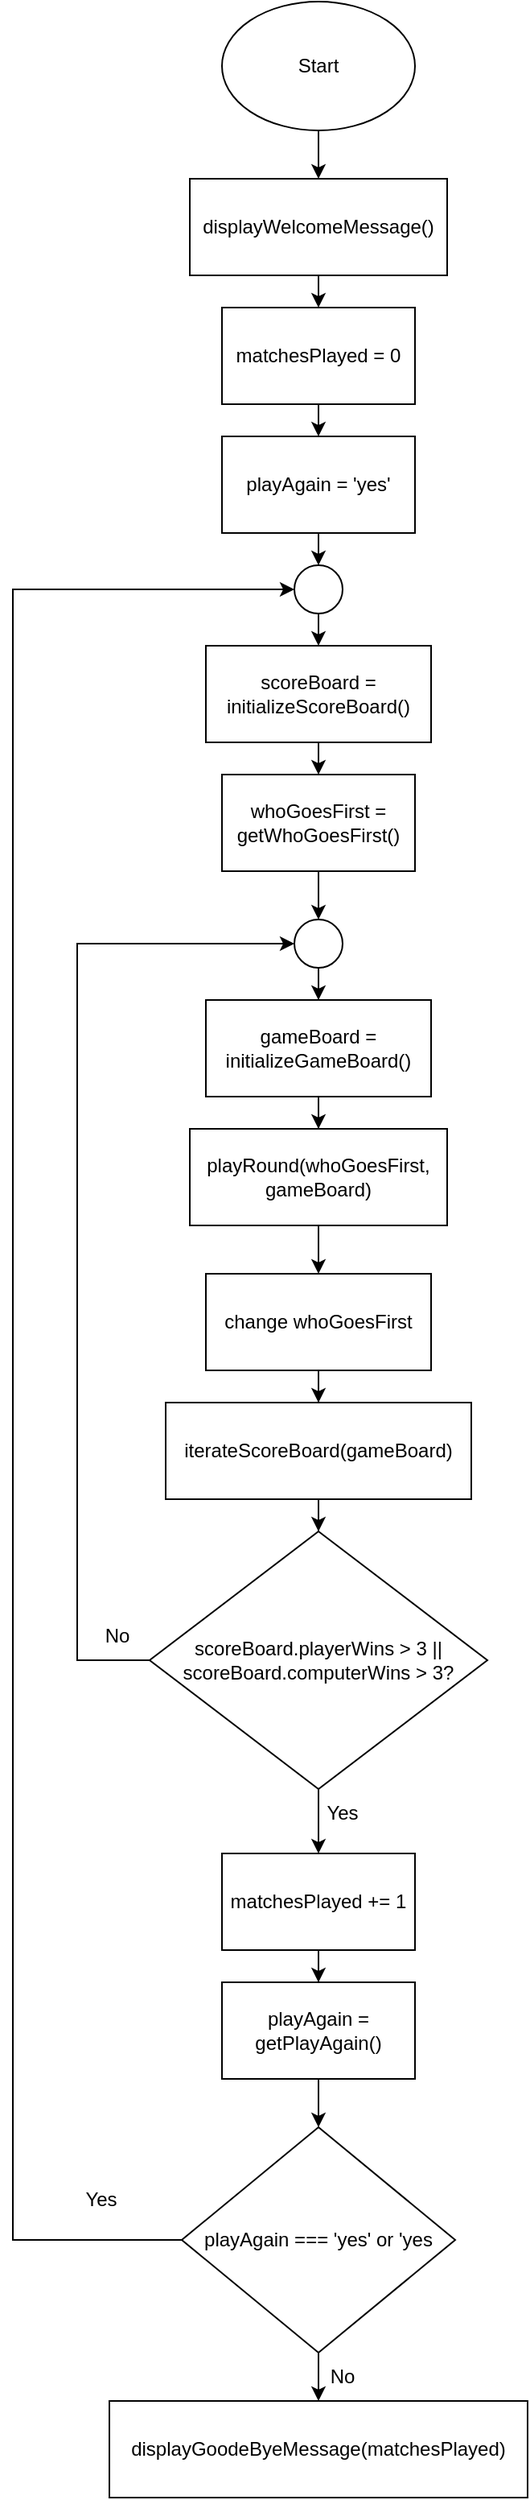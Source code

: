 <mxfile version="15.9.1" type="device" pages="2"><diagram id="AfFxS8SBJxkFZeiaxCxL" name="main"><mxGraphModel dx="728" dy="794" grid="1" gridSize="10" guides="1" tooltips="1" connect="1" arrows="1" fold="1" page="1" pageScale="1" pageWidth="850" pageHeight="1100" background="none" math="0" shadow="0"><root><mxCell id="0"/><mxCell id="1" parent="0"/><mxCell id="q_WsabcC3r94W8XM4lwk-4" style="edgeStyle=orthogonalEdgeStyle;rounded=0;orthogonalLoop=1;jettySize=auto;html=1;exitX=0.5;exitY=1;exitDx=0;exitDy=0;entryX=0.5;entryY=0;entryDx=0;entryDy=0;" edge="1" parent="1" source="q_WsabcC3r94W8XM4lwk-1" target="q_WsabcC3r94W8XM4lwk-2"><mxGeometry relative="1" as="geometry"/></mxCell><mxCell id="q_WsabcC3r94W8XM4lwk-1" value="Start" style="ellipse;whiteSpace=wrap;html=1;" vertex="1" parent="1"><mxGeometry x="160" y="30" width="120" height="80" as="geometry"/></mxCell><mxCell id="q_WsabcC3r94W8XM4lwk-6" style="edgeStyle=orthogonalEdgeStyle;rounded=0;orthogonalLoop=1;jettySize=auto;html=1;exitX=0.5;exitY=1;exitDx=0;exitDy=0;entryX=0.5;entryY=0;entryDx=0;entryDy=0;" edge="1" parent="1" source="q_WsabcC3r94W8XM4lwk-2" target="q_WsabcC3r94W8XM4lwk-5"><mxGeometry relative="1" as="geometry"/></mxCell><mxCell id="q_WsabcC3r94W8XM4lwk-2" value="displayWelcomeMessage()" style="rounded=0;whiteSpace=wrap;html=1;" vertex="1" parent="1"><mxGeometry x="140" y="140" width="160" height="60" as="geometry"/></mxCell><mxCell id="q_WsabcC3r94W8XM4lwk-8" style="edgeStyle=orthogonalEdgeStyle;rounded=0;orthogonalLoop=1;jettySize=auto;html=1;exitX=0.5;exitY=1;exitDx=0;exitDy=0;entryX=0.5;entryY=0;entryDx=0;entryDy=0;" edge="1" parent="1" source="q_WsabcC3r94W8XM4lwk-5" target="q_WsabcC3r94W8XM4lwk-7"><mxGeometry relative="1" as="geometry"/></mxCell><mxCell id="q_WsabcC3r94W8XM4lwk-5" value="matchesPlayed = 0" style="rounded=0;whiteSpace=wrap;html=1;" vertex="1" parent="1"><mxGeometry x="160" y="220" width="120" height="60" as="geometry"/></mxCell><mxCell id="q_WsabcC3r94W8XM4lwk-13" style="edgeStyle=orthogonalEdgeStyle;rounded=0;orthogonalLoop=1;jettySize=auto;html=1;exitX=0.5;exitY=1;exitDx=0;exitDy=0;entryX=0.5;entryY=0;entryDx=0;entryDy=0;" edge="1" parent="1" source="q_WsabcC3r94W8XM4lwk-7" target="q_WsabcC3r94W8XM4lwk-9"><mxGeometry relative="1" as="geometry"/></mxCell><mxCell id="q_WsabcC3r94W8XM4lwk-17" style="edgeStyle=orthogonalEdgeStyle;rounded=0;orthogonalLoop=1;jettySize=auto;html=1;exitX=0.75;exitY=0;exitDx=0;exitDy=0;" edge="1" parent="1" source="q_WsabcC3r94W8XM4lwk-7"><mxGeometry relative="1" as="geometry"><mxPoint x="250" y="300" as="targetPoint"/></mxGeometry></mxCell><mxCell id="q_WsabcC3r94W8XM4lwk-7" value="playAgain = 'yes'" style="rounded=0;whiteSpace=wrap;html=1;" vertex="1" parent="1"><mxGeometry x="160" y="300" width="120" height="60" as="geometry"/></mxCell><mxCell id="q_WsabcC3r94W8XM4lwk-14" style="edgeStyle=orthogonalEdgeStyle;rounded=0;orthogonalLoop=1;jettySize=auto;html=1;exitX=0.5;exitY=1;exitDx=0;exitDy=0;entryX=0.5;entryY=0;entryDx=0;entryDy=0;" edge="1" parent="1" source="q_WsabcC3r94W8XM4lwk-9" target="q_WsabcC3r94W8XM4lwk-12"><mxGeometry relative="1" as="geometry"/></mxCell><mxCell id="q_WsabcC3r94W8XM4lwk-9" value="" style="ellipse;whiteSpace=wrap;html=1;aspect=fixed;" vertex="1" parent="1"><mxGeometry x="205" y="380" width="30" height="30" as="geometry"/></mxCell><mxCell id="q_WsabcC3r94W8XM4lwk-16" style="edgeStyle=orthogonalEdgeStyle;rounded=0;orthogonalLoop=1;jettySize=auto;html=1;exitX=0.5;exitY=1;exitDx=0;exitDy=0;entryX=0.5;entryY=0;entryDx=0;entryDy=0;" edge="1" parent="1" source="q_WsabcC3r94W8XM4lwk-12" target="q_WsabcC3r94W8XM4lwk-15"><mxGeometry relative="1" as="geometry"/></mxCell><mxCell id="q_WsabcC3r94W8XM4lwk-12" value="&lt;span&gt;scoreBoard = initializeScoreBoard()&lt;/span&gt;" style="rounded=0;whiteSpace=wrap;html=1;" vertex="1" parent="1"><mxGeometry x="150" y="430" width="140" height="60" as="geometry"/></mxCell><mxCell id="q_WsabcC3r94W8XM4lwk-20" value="" style="edgeStyle=orthogonalEdgeStyle;rounded=0;orthogonalLoop=1;jettySize=auto;html=1;" edge="1" parent="1" source="q_WsabcC3r94W8XM4lwk-15" target="q_WsabcC3r94W8XM4lwk-19"><mxGeometry relative="1" as="geometry"/></mxCell><mxCell id="q_WsabcC3r94W8XM4lwk-15" value="whoGoesFirst = getWhoGoesFirst()" style="rounded=0;whiteSpace=wrap;html=1;" vertex="1" parent="1"><mxGeometry x="160" y="510" width="120" height="60" as="geometry"/></mxCell><mxCell id="q_WsabcC3r94W8XM4lwk-26" value="" style="edgeStyle=orthogonalEdgeStyle;rounded=0;orthogonalLoop=1;jettySize=auto;html=1;" edge="1" parent="1" source="q_WsabcC3r94W8XM4lwk-19" target="q_WsabcC3r94W8XM4lwk-21"><mxGeometry relative="1" as="geometry"/></mxCell><mxCell id="q_WsabcC3r94W8XM4lwk-19" value="" style="ellipse;whiteSpace=wrap;html=1;aspect=fixed;" vertex="1" parent="1"><mxGeometry x="205" y="600" width="30" height="30" as="geometry"/></mxCell><mxCell id="q_WsabcC3r94W8XM4lwk-28" value="" style="edgeStyle=orthogonalEdgeStyle;rounded=0;orthogonalLoop=1;jettySize=auto;html=1;" edge="1" parent="1" source="q_WsabcC3r94W8XM4lwk-21" target="q_WsabcC3r94W8XM4lwk-27"><mxGeometry relative="1" as="geometry"/></mxCell><mxCell id="q_WsabcC3r94W8XM4lwk-21" value="gameBoard = initializeGameBoard()" style="rounded=0;whiteSpace=wrap;html=1;" vertex="1" parent="1"><mxGeometry x="150" y="650" width="140" height="60" as="geometry"/></mxCell><mxCell id="q_WsabcC3r94W8XM4lwk-30" value="" style="edgeStyle=orthogonalEdgeStyle;rounded=0;orthogonalLoop=1;jettySize=auto;html=1;" edge="1" parent="1" source="q_WsabcC3r94W8XM4lwk-27" target="q_WsabcC3r94W8XM4lwk-29"><mxGeometry relative="1" as="geometry"/></mxCell><mxCell id="q_WsabcC3r94W8XM4lwk-27" value="playRound(whoGoesFirst, gameBoard)" style="rounded=0;whiteSpace=wrap;html=1;" vertex="1" parent="1"><mxGeometry x="140" y="730" width="160" height="60" as="geometry"/></mxCell><mxCell id="q_WsabcC3r94W8XM4lwk-32" value="" style="edgeStyle=orthogonalEdgeStyle;rounded=0;orthogonalLoop=1;jettySize=auto;html=1;" edge="1" parent="1" source="q_WsabcC3r94W8XM4lwk-29" target="q_WsabcC3r94W8XM4lwk-31"><mxGeometry relative="1" as="geometry"/></mxCell><mxCell id="q_WsabcC3r94W8XM4lwk-29" value="change whoGoesFirst" style="rounded=0;whiteSpace=wrap;html=1;" vertex="1" parent="1"><mxGeometry x="150" y="820" width="140" height="60" as="geometry"/></mxCell><mxCell id="q_WsabcC3r94W8XM4lwk-36" value="" style="edgeStyle=orthogonalEdgeStyle;rounded=0;orthogonalLoop=1;jettySize=auto;html=1;" edge="1" parent="1" source="q_WsabcC3r94W8XM4lwk-31" target="q_WsabcC3r94W8XM4lwk-33"><mxGeometry relative="1" as="geometry"/></mxCell><mxCell id="q_WsabcC3r94W8XM4lwk-31" value="iterateScoreBoard(gameBoard)" style="rounded=0;whiteSpace=wrap;html=1;" vertex="1" parent="1"><mxGeometry x="125" y="900" width="190" height="60" as="geometry"/></mxCell><mxCell id="q_WsabcC3r94W8XM4lwk-34" style="edgeStyle=orthogonalEdgeStyle;rounded=0;orthogonalLoop=1;jettySize=auto;html=1;entryX=0;entryY=0.5;entryDx=0;entryDy=0;" edge="1" parent="1" source="q_WsabcC3r94W8XM4lwk-33" target="q_WsabcC3r94W8XM4lwk-19"><mxGeometry relative="1" as="geometry"><Array as="points"><mxPoint x="70" y="1060"/><mxPoint x="70" y="615"/></Array></mxGeometry></mxCell><mxCell id="q_WsabcC3r94W8XM4lwk-39" value="" style="edgeStyle=orthogonalEdgeStyle;rounded=0;orthogonalLoop=1;jettySize=auto;html=1;" edge="1" parent="1" source="q_WsabcC3r94W8XM4lwk-33" target="q_WsabcC3r94W8XM4lwk-38"><mxGeometry relative="1" as="geometry"/></mxCell><mxCell id="q_WsabcC3r94W8XM4lwk-33" value="scoreBoard.playerWins &amp;gt; 3 || scoreBoard.computerWins &amp;gt; 3?" style="rhombus;whiteSpace=wrap;html=1;" vertex="1" parent="1"><mxGeometry x="115" y="980" width="210" height="160" as="geometry"/></mxCell><mxCell id="q_WsabcC3r94W8XM4lwk-35" value="No" style="text;html=1;strokeColor=none;fillColor=none;align=center;verticalAlign=middle;whiteSpace=wrap;rounded=0;" vertex="1" parent="1"><mxGeometry x="65" y="1030" width="60" height="30" as="geometry"/></mxCell><mxCell id="q_WsabcC3r94W8XM4lwk-37" value="Yes" style="text;html=1;strokeColor=none;fillColor=none;align=center;verticalAlign=middle;whiteSpace=wrap;rounded=0;" vertex="1" parent="1"><mxGeometry x="205" y="1140" width="60" height="30" as="geometry"/></mxCell><mxCell id="q_WsabcC3r94W8XM4lwk-42" value="" style="edgeStyle=orthogonalEdgeStyle;rounded=0;orthogonalLoop=1;jettySize=auto;html=1;" edge="1" parent="1" source="q_WsabcC3r94W8XM4lwk-38" target="q_WsabcC3r94W8XM4lwk-41"><mxGeometry relative="1" as="geometry"/></mxCell><mxCell id="q_WsabcC3r94W8XM4lwk-38" value="matchesPlayed += 1" style="rounded=0;whiteSpace=wrap;html=1;" vertex="1" parent="1"><mxGeometry x="160" y="1180" width="120" height="60" as="geometry"/></mxCell><mxCell id="q_WsabcC3r94W8XM4lwk-44" value="" style="edgeStyle=orthogonalEdgeStyle;rounded=0;orthogonalLoop=1;jettySize=auto;html=1;" edge="1" parent="1" source="q_WsabcC3r94W8XM4lwk-41" target="q_WsabcC3r94W8XM4lwk-43"><mxGeometry relative="1" as="geometry"/></mxCell><mxCell id="q_WsabcC3r94W8XM4lwk-41" value="playAgain = getPlayAgain()" style="rounded=0;whiteSpace=wrap;html=1;" vertex="1" parent="1"><mxGeometry x="160" y="1260" width="120" height="60" as="geometry"/></mxCell><mxCell id="q_WsabcC3r94W8XM4lwk-45" style="edgeStyle=orthogonalEdgeStyle;rounded=0;orthogonalLoop=1;jettySize=auto;html=1;entryX=0;entryY=0.5;entryDx=0;entryDy=0;" edge="1" parent="1" source="q_WsabcC3r94W8XM4lwk-43" target="q_WsabcC3r94W8XM4lwk-9"><mxGeometry relative="1" as="geometry"><mxPoint x="40" y="390" as="targetPoint"/><Array as="points"><mxPoint x="30" y="1420"/><mxPoint x="30" y="395"/></Array></mxGeometry></mxCell><mxCell id="q_WsabcC3r94W8XM4lwk-49" value="" style="edgeStyle=orthogonalEdgeStyle;rounded=0;orthogonalLoop=1;jettySize=auto;html=1;" edge="1" parent="1" source="q_WsabcC3r94W8XM4lwk-43" target="q_WsabcC3r94W8XM4lwk-48"><mxGeometry relative="1" as="geometry"/></mxCell><mxCell id="q_WsabcC3r94W8XM4lwk-43" value="playAgain === 'yes' or 'yes" style="rhombus;whiteSpace=wrap;html=1;" vertex="1" parent="1"><mxGeometry x="135" y="1350" width="170" height="140" as="geometry"/></mxCell><mxCell id="q_WsabcC3r94W8XM4lwk-46" value="Yes" style="text;html=1;strokeColor=none;fillColor=none;align=center;verticalAlign=middle;whiteSpace=wrap;rounded=0;" vertex="1" parent="1"><mxGeometry x="55" y="1380" width="60" height="30" as="geometry"/></mxCell><mxCell id="q_WsabcC3r94W8XM4lwk-47" value="No" style="text;html=1;strokeColor=none;fillColor=none;align=center;verticalAlign=middle;whiteSpace=wrap;rounded=0;" vertex="1" parent="1"><mxGeometry x="205" y="1490" width="60" height="30" as="geometry"/></mxCell><mxCell id="q_WsabcC3r94W8XM4lwk-48" value="displayGoodeByeMessage(matchesPlayed)" style="whiteSpace=wrap;html=1;" vertex="1" parent="1"><mxGeometry x="90" y="1520" width="260" height="60" as="geometry"/></mxCell></root></mxGraphModel></diagram><diagram id="2F3HXosz6FhSPvpwQ5uG" name="playRound(whoPlaysFirst, gameBoard)"><mxGraphModel dx="728" dy="794" grid="1" gridSize="10" guides="1" tooltips="1" connect="1" arrows="1" fold="1" page="1" pageScale="1" pageWidth="850" pageHeight="1100" math="0" shadow="0"><root><mxCell id="c4byRs5k9Cn6xKL0EKaR-0"/><mxCell id="c4byRs5k9Cn6xKL0EKaR-1" parent="c4byRs5k9Cn6xKL0EKaR-0"/><mxCell id="eZiBicYwRn0-o3svF7kO-4" value="" style="edgeStyle=orthogonalEdgeStyle;rounded=0;orthogonalLoop=1;jettySize=auto;html=1;" edge="1" parent="c4byRs5k9Cn6xKL0EKaR-1" source="eZiBicYwRn0-o3svF7kO-0" target="eZiBicYwRn0-o3svF7kO-3"><mxGeometry relative="1" as="geometry"/></mxCell><mxCell id="eZiBicYwRn0-o3svF7kO-0" value="Start" style="ellipse;whiteSpace=wrap;html=1;" vertex="1" parent="c4byRs5k9Cn6xKL0EKaR-1"><mxGeometry x="390" y="50" width="120" height="80" as="geometry"/></mxCell><mxCell id="eZiBicYwRn0-o3svF7kO-6" value="" style="edgeStyle=orthogonalEdgeStyle;rounded=0;orthogonalLoop=1;jettySize=auto;html=1;" edge="1" parent="c4byRs5k9Cn6xKL0EKaR-1" source="eZiBicYwRn0-o3svF7kO-3" target="eZiBicYwRn0-o3svF7kO-5"><mxGeometry relative="1" as="geometry"/></mxCell><mxCell id="eZiBicYwRn0-o3svF7kO-8" value="" style="edgeStyle=orthogonalEdgeStyle;rounded=0;orthogonalLoop=1;jettySize=auto;html=1;" edge="1" parent="c4byRs5k9Cn6xKL0EKaR-1" source="eZiBicYwRn0-o3svF7kO-3" target="eZiBicYwRn0-o3svF7kO-7"><mxGeometry relative="1" as="geometry"/></mxCell><mxCell id="eZiBicYwRn0-o3svF7kO-3" value="whoPlaysFirst" style="rhombus;whiteSpace=wrap;html=1;" vertex="1" parent="c4byRs5k9Cn6xKL0EKaR-1"><mxGeometry x="410" y="210" width="80" height="80" as="geometry"/></mxCell><mxCell id="eZiBicYwRn0-o3svF7kO-5" value="playerPlaysFirst(gameBoard)" style="whiteSpace=wrap;html=1;" vertex="1" parent="c4byRs5k9Cn6xKL0EKaR-1"><mxGeometry x="170" y="220" width="180" height="60" as="geometry"/></mxCell><mxCell id="eZiBicYwRn0-o3svF7kO-7" value="computerPlaysFirst(gameBoard)" style="whiteSpace=wrap;html=1;" vertex="1" parent="c4byRs5k9Cn6xKL0EKaR-1"><mxGeometry x="550" y="220" width="200" height="60" as="geometry"/></mxCell><mxCell id="eZiBicYwRn0-o3svF7kO-9" value="player" style="text;html=1;strokeColor=none;fillColor=none;align=center;verticalAlign=middle;whiteSpace=wrap;rounded=0;" vertex="1" parent="c4byRs5k9Cn6xKL0EKaR-1"><mxGeometry x="360" y="210" width="60" height="30" as="geometry"/></mxCell><mxCell id="eZiBicYwRn0-o3svF7kO-10" value="computer" style="text;html=1;strokeColor=none;fillColor=none;align=center;verticalAlign=middle;whiteSpace=wrap;rounded=0;" vertex="1" parent="c4byRs5k9Cn6xKL0EKaR-1"><mxGeometry x="480" y="210" width="60" height="30" as="geometry"/></mxCell><mxCell id="eZiBicYwRn0-o3svF7kO-17" value="" style="edgeStyle=orthogonalEdgeStyle;rounded=0;orthogonalLoop=1;jettySize=auto;html=1;" edge="1" parent="c4byRs5k9Cn6xKL0EKaR-1" source="eZiBicYwRn0-o3svF7kO-12" target="eZiBicYwRn0-o3svF7kO-16"><mxGeometry relative="1" as="geometry"/></mxCell><mxCell id="eZiBicYwRn0-o3svF7kO-12" value="playerChoosesSquare(gameBoard)" style="whiteSpace=wrap;html=1;" vertex="1" parent="c4byRs5k9Cn6xKL0EKaR-1"><mxGeometry x="77.5" y="530" width="205" height="60" as="geometry"/></mxCell><mxCell id="Klg1c8n-y4BE70X3nO8g-1" value="" style="edgeStyle=orthogonalEdgeStyle;rounded=0;orthogonalLoop=1;jettySize=auto;html=1;" edge="1" parent="c4byRs5k9Cn6xKL0EKaR-1" source="eZiBicYwRn0-o3svF7kO-16" target="Klg1c8n-y4BE70X3nO8g-0"><mxGeometry relative="1" as="geometry"/></mxCell><mxCell id="Klg1c8n-y4BE70X3nO8g-6" style="edgeStyle=orthogonalEdgeStyle;rounded=0;orthogonalLoop=1;jettySize=auto;html=1;exitX=1;exitY=0.5;exitDx=0;exitDy=0;" edge="1" parent="c4byRs5k9Cn6xKL0EKaR-1" source="eZiBicYwRn0-o3svF7kO-16"><mxGeometry relative="1" as="geometry"><mxPoint x="440" y="990" as="targetPoint"/></mxGeometry></mxCell><mxCell id="eZiBicYwRn0-o3svF7kO-16" value="detectWinner(gameBoard) || isBoardFull(gameBoard)" style="rhombus;whiteSpace=wrap;html=1;" vertex="1" parent="c4byRs5k9Cn6xKL0EKaR-1"><mxGeometry x="90" y="620" width="180" height="170" as="geometry"/></mxCell><mxCell id="Klg1c8n-y4BE70X3nO8g-3" value="" style="edgeStyle=orthogonalEdgeStyle;rounded=0;orthogonalLoop=1;jettySize=auto;html=1;" edge="1" parent="c4byRs5k9Cn6xKL0EKaR-1" source="Klg1c8n-y4BE70X3nO8g-0" target="Klg1c8n-y4BE70X3nO8g-2"><mxGeometry relative="1" as="geometry"/></mxCell><mxCell id="Klg1c8n-y4BE70X3nO8g-0" value="computerChoosesSquare(gameBoard)" style="whiteSpace=wrap;html=1;" vertex="1" parent="c4byRs5k9Cn6xKL0EKaR-1"><mxGeometry x="70" y="840" width="220" height="60" as="geometry"/></mxCell><mxCell id="Klg1c8n-y4BE70X3nO8g-5" value="" style="edgeStyle=orthogonalEdgeStyle;rounded=0;orthogonalLoop=1;jettySize=auto;html=1;" edge="1" parent="c4byRs5k9Cn6xKL0EKaR-1" source="Klg1c8n-y4BE70X3nO8g-2" target="Klg1c8n-y4BE70X3nO8g-4"><mxGeometry relative="1" as="geometry"/></mxCell><mxCell id="Klg1c8n-y4BE70X3nO8g-12" style="edgeStyle=orthogonalEdgeStyle;rounded=0;orthogonalLoop=1;jettySize=auto;html=1;exitX=0.5;exitY=1;exitDx=0;exitDy=0;entryX=0;entryY=0.5;entryDx=0;entryDy=0;" edge="1" parent="c4byRs5k9Cn6xKL0EKaR-1" source="Klg1c8n-y4BE70X3nO8g-2" target="Klg1c8n-y4BE70X3nO8g-13"><mxGeometry relative="1" as="geometry"><mxPoint x="30" y="490" as="targetPoint"/><Array as="points"><mxPoint x="180" y="1130"/><mxPoint x="50" y="1130"/><mxPoint x="50" y="485"/></Array></mxGeometry></mxCell><mxCell id="Klg1c8n-y4BE70X3nO8g-2" value="detectWinner(gameBoard) || isBoardFull(gameBoard)" style="rhombus;whiteSpace=wrap;html=1;" vertex="1" parent="c4byRs5k9Cn6xKL0EKaR-1"><mxGeometry x="90" y="940" width="180" height="170" as="geometry"/></mxCell><mxCell id="Klg1c8n-y4BE70X3nO8g-4" value="break" style="whiteSpace=wrap;html=1;" vertex="1" parent="c4byRs5k9Cn6xKL0EKaR-1"><mxGeometry x="380" y="995" width="120" height="60" as="geometry"/></mxCell><mxCell id="Klg1c8n-y4BE70X3nO8g-7" value="Yes" style="text;html=1;strokeColor=none;fillColor=none;align=center;verticalAlign=middle;whiteSpace=wrap;rounded=0;" vertex="1" parent="c4byRs5k9Cn6xKL0EKaR-1"><mxGeometry x="290" y="710" width="60" height="30" as="geometry"/></mxCell><mxCell id="Klg1c8n-y4BE70X3nO8g-9" value="Yes" style="text;html=1;strokeColor=none;fillColor=none;align=center;verticalAlign=middle;whiteSpace=wrap;rounded=0;" vertex="1" parent="c4byRs5k9Cn6xKL0EKaR-1"><mxGeometry x="290" y="990" width="60" height="30" as="geometry"/></mxCell><mxCell id="Klg1c8n-y4BE70X3nO8g-10" value="No" style="text;html=1;strokeColor=none;fillColor=none;align=center;verticalAlign=middle;whiteSpace=wrap;rounded=0;" vertex="1" parent="c4byRs5k9Cn6xKL0EKaR-1"><mxGeometry x="170" y="800" width="60" height="30" as="geometry"/></mxCell><mxCell id="Klg1c8n-y4BE70X3nO8g-11" value="No" style="text;html=1;strokeColor=none;fillColor=none;align=center;verticalAlign=middle;whiteSpace=wrap;rounded=0;" vertex="1" parent="c4byRs5k9Cn6xKL0EKaR-1"><mxGeometry x="170" y="910" width="60" height="30" as="geometry"/></mxCell><mxCell id="Klg1c8n-y4BE70X3nO8g-15" style="edgeStyle=orthogonalEdgeStyle;rounded=0;orthogonalLoop=1;jettySize=auto;html=1;exitX=0.5;exitY=1;exitDx=0;exitDy=0;entryX=0.5;entryY=0;entryDx=0;entryDy=0;" edge="1" parent="c4byRs5k9Cn6xKL0EKaR-1" source="Klg1c8n-y4BE70X3nO8g-13" target="eZiBicYwRn0-o3svF7kO-12"><mxGeometry relative="1" as="geometry"/></mxCell><mxCell id="Klg1c8n-y4BE70X3nO8g-13" value="" style="ellipse;whiteSpace=wrap;html=1;aspect=fixed;" vertex="1" parent="c4byRs5k9Cn6xKL0EKaR-1"><mxGeometry x="155" y="460" width="50" height="50" as="geometry"/></mxCell><mxCell id="Klg1c8n-y4BE70X3nO8g-16" value="No" style="text;html=1;strokeColor=none;fillColor=none;align=center;verticalAlign=middle;whiteSpace=wrap;rounded=0;" vertex="1" parent="c4byRs5k9Cn6xKL0EKaR-1"><mxGeometry x="80" y="1100" width="60" height="30" as="geometry"/></mxCell><mxCell id="Klg1c8n-y4BE70X3nO8g-18" value="" style="edgeStyle=orthogonalEdgeStyle;rounded=0;orthogonalLoop=1;jettySize=auto;html=1;" edge="1" parent="c4byRs5k9Cn6xKL0EKaR-1" source="Klg1c8n-y4BE70X3nO8g-17" target="Klg1c8n-y4BE70X3nO8g-13"><mxGeometry relative="1" as="geometry"/></mxCell><mxCell id="Klg1c8n-y4BE70X3nO8g-17" value="Start:&lt;br&gt;playerGoesFirst(gameBoard)" style="ellipse;whiteSpace=wrap;html=1;" vertex="1" parent="c4byRs5k9Cn6xKL0EKaR-1"><mxGeometry x="80" y="350" width="200" height="80" as="geometry"/></mxCell><mxCell id="Klg1c8n-y4BE70X3nO8g-19" value="" style="edgeStyle=orthogonalEdgeStyle;rounded=0;orthogonalLoop=1;jettySize=auto;html=1;" edge="1" parent="c4byRs5k9Cn6xKL0EKaR-1" source="Klg1c8n-y4BE70X3nO8g-20" target="Klg1c8n-y4BE70X3nO8g-23"><mxGeometry relative="1" as="geometry"/></mxCell><mxCell id="Klg1c8n-y4BE70X3nO8g-20" value="computerChoosesSquare(gameBoard)" style="whiteSpace=wrap;html=1;" vertex="1" parent="c4byRs5k9Cn6xKL0EKaR-1"><mxGeometry x="590" y="505" width="200" height="60" as="geometry"/></mxCell><mxCell id="Klg1c8n-y4BE70X3nO8g-21" value="" style="edgeStyle=orthogonalEdgeStyle;rounded=0;orthogonalLoop=1;jettySize=auto;html=1;" edge="1" parent="c4byRs5k9Cn6xKL0EKaR-1" source="Klg1c8n-y4BE70X3nO8g-23" target="Klg1c8n-y4BE70X3nO8g-25"><mxGeometry relative="1" as="geometry"/></mxCell><mxCell id="Klg1c8n-y4BE70X3nO8g-22" style="edgeStyle=orthogonalEdgeStyle;rounded=0;orthogonalLoop=1;jettySize=auto;html=1;exitX=1;exitY=0.5;exitDx=0;exitDy=0;" edge="1" parent="c4byRs5k9Cn6xKL0EKaR-1" source="Klg1c8n-y4BE70X3nO8g-23"><mxGeometry relative="1" as="geometry"><mxPoint x="950" y="975" as="targetPoint"/></mxGeometry></mxCell><mxCell id="Klg1c8n-y4BE70X3nO8g-23" value="detectWinner(gameBoard) || isBoardFull(gameBoard)" style="rhombus;whiteSpace=wrap;html=1;" vertex="1" parent="c4byRs5k9Cn6xKL0EKaR-1"><mxGeometry x="600" y="605" width="180" height="170" as="geometry"/></mxCell><mxCell id="Klg1c8n-y4BE70X3nO8g-24" value="" style="edgeStyle=orthogonalEdgeStyle;rounded=0;orthogonalLoop=1;jettySize=auto;html=1;" edge="1" parent="c4byRs5k9Cn6xKL0EKaR-1" source="Klg1c8n-y4BE70X3nO8g-25" target="Klg1c8n-y4BE70X3nO8g-28"><mxGeometry relative="1" as="geometry"/></mxCell><mxCell id="Klg1c8n-y4BE70X3nO8g-25" value="playerChoosesSquare(gameBoard)" style="whiteSpace=wrap;html=1;" vertex="1" parent="c4byRs5k9Cn6xKL0EKaR-1"><mxGeometry x="580" y="825" width="220" height="60" as="geometry"/></mxCell><mxCell id="Klg1c8n-y4BE70X3nO8g-26" value="" style="edgeStyle=orthogonalEdgeStyle;rounded=0;orthogonalLoop=1;jettySize=auto;html=1;" edge="1" parent="c4byRs5k9Cn6xKL0EKaR-1" source="Klg1c8n-y4BE70X3nO8g-28" target="Klg1c8n-y4BE70X3nO8g-29"><mxGeometry relative="1" as="geometry"/></mxCell><mxCell id="Klg1c8n-y4BE70X3nO8g-27" style="edgeStyle=orthogonalEdgeStyle;rounded=0;orthogonalLoop=1;jettySize=auto;html=1;exitX=0.5;exitY=1;exitDx=0;exitDy=0;entryX=0;entryY=0.5;entryDx=0;entryDy=0;" edge="1" parent="c4byRs5k9Cn6xKL0EKaR-1" source="Klg1c8n-y4BE70X3nO8g-28" target="Klg1c8n-y4BE70X3nO8g-35"><mxGeometry relative="1" as="geometry"><mxPoint x="540" y="475" as="targetPoint"/><Array as="points"><mxPoint x="690" y="1115"/><mxPoint x="560" y="1115"/><mxPoint x="560" y="470"/></Array></mxGeometry></mxCell><mxCell id="Klg1c8n-y4BE70X3nO8g-28" value="detectWinner(gameBoard) || isBoardFull(gameBoard)" style="rhombus;whiteSpace=wrap;html=1;" vertex="1" parent="c4byRs5k9Cn6xKL0EKaR-1"><mxGeometry x="600" y="925" width="180" height="170" as="geometry"/></mxCell><mxCell id="Klg1c8n-y4BE70X3nO8g-29" value="break" style="whiteSpace=wrap;html=1;" vertex="1" parent="c4byRs5k9Cn6xKL0EKaR-1"><mxGeometry x="890" y="980" width="120" height="60" as="geometry"/></mxCell><mxCell id="Klg1c8n-y4BE70X3nO8g-30" value="Yes" style="text;html=1;strokeColor=none;fillColor=none;align=center;verticalAlign=middle;whiteSpace=wrap;rounded=0;" vertex="1" parent="c4byRs5k9Cn6xKL0EKaR-1"><mxGeometry x="800" y="695" width="60" height="30" as="geometry"/></mxCell><mxCell id="Klg1c8n-y4BE70X3nO8g-31" value="Yes" style="text;html=1;strokeColor=none;fillColor=none;align=center;verticalAlign=middle;whiteSpace=wrap;rounded=0;" vertex="1" parent="c4byRs5k9Cn6xKL0EKaR-1"><mxGeometry x="800" y="975" width="60" height="30" as="geometry"/></mxCell><mxCell id="Klg1c8n-y4BE70X3nO8g-32" value="No" style="text;html=1;strokeColor=none;fillColor=none;align=center;verticalAlign=middle;whiteSpace=wrap;rounded=0;" vertex="1" parent="c4byRs5k9Cn6xKL0EKaR-1"><mxGeometry x="680" y="785" width="60" height="30" as="geometry"/></mxCell><mxCell id="Klg1c8n-y4BE70X3nO8g-33" value="No" style="text;html=1;strokeColor=none;fillColor=none;align=center;verticalAlign=middle;whiteSpace=wrap;rounded=0;" vertex="1" parent="c4byRs5k9Cn6xKL0EKaR-1"><mxGeometry x="680" y="895" width="60" height="30" as="geometry"/></mxCell><mxCell id="Klg1c8n-y4BE70X3nO8g-34" style="edgeStyle=orthogonalEdgeStyle;rounded=0;orthogonalLoop=1;jettySize=auto;html=1;exitX=0.5;exitY=1;exitDx=0;exitDy=0;entryX=0.5;entryY=0;entryDx=0;entryDy=0;" edge="1" parent="c4byRs5k9Cn6xKL0EKaR-1" source="Klg1c8n-y4BE70X3nO8g-35" target="Klg1c8n-y4BE70X3nO8g-20"><mxGeometry relative="1" as="geometry"/></mxCell><mxCell id="Klg1c8n-y4BE70X3nO8g-35" value="" style="ellipse;whiteSpace=wrap;html=1;aspect=fixed;" vertex="1" parent="c4byRs5k9Cn6xKL0EKaR-1"><mxGeometry x="665" y="445" width="50" height="50" as="geometry"/></mxCell><mxCell id="Klg1c8n-y4BE70X3nO8g-36" value="No" style="text;html=1;strokeColor=none;fillColor=none;align=center;verticalAlign=middle;whiteSpace=wrap;rounded=0;" vertex="1" parent="c4byRs5k9Cn6xKL0EKaR-1"><mxGeometry x="590" y="1085" width="60" height="30" as="geometry"/></mxCell><mxCell id="Klg1c8n-y4BE70X3nO8g-37" value="" style="edgeStyle=orthogonalEdgeStyle;rounded=0;orthogonalLoop=1;jettySize=auto;html=1;" edge="1" parent="c4byRs5k9Cn6xKL0EKaR-1" source="Klg1c8n-y4BE70X3nO8g-38" target="Klg1c8n-y4BE70X3nO8g-35"><mxGeometry relative="1" as="geometry"/></mxCell><mxCell id="Klg1c8n-y4BE70X3nO8g-38" value="Start:&lt;br&gt;computerGoesFirst(gameBoard)" style="ellipse;whiteSpace=wrap;html=1;" vertex="1" parent="c4byRs5k9Cn6xKL0EKaR-1"><mxGeometry x="590" y="335" width="200" height="80" as="geometry"/></mxCell></root></mxGraphModel></diagram></mxfile>